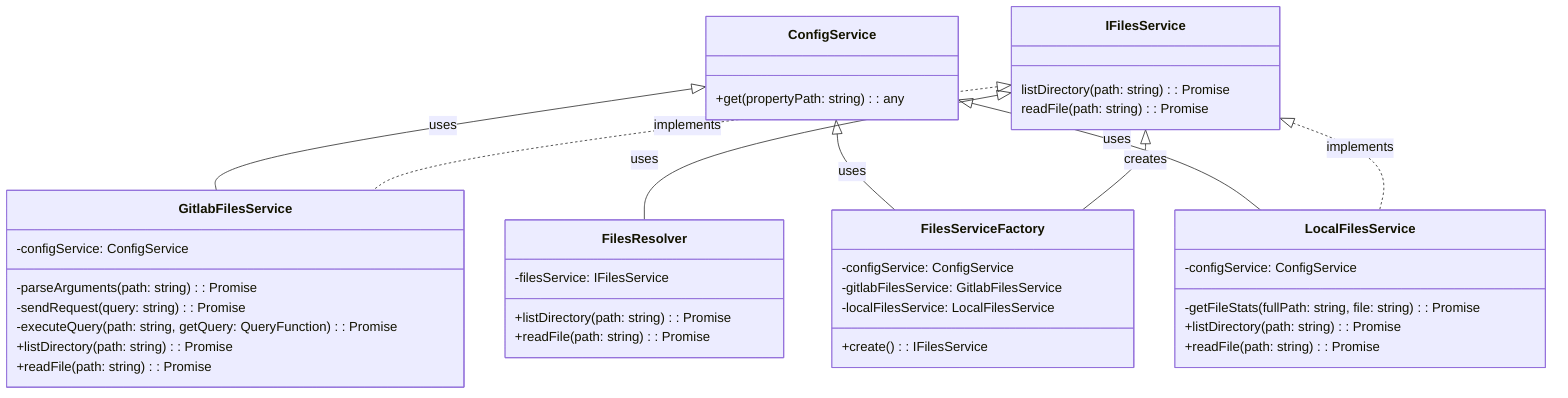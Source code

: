 classDiagram
    class FilesResolver {
    -filesService: IFilesService
    +listDirectory(path: string): Promise<Project>
    +readFile(path: string): Promise<Project>
    }

    class FilesServiceFactory {
    -configService: ConfigService
    -gitlabFilesService: GitlabFilesService
    -localFilesService: LocalFilesService
    +create(): IFilesService
    }

    class GitlabFilesService {
    -configService: ConfigService
    -parseArguments(path: string): Promise<domain: string; parsedPath: string>
    -sendRequest(query: string): Promise<Project>
    -executeQuery(path: string, getQuery: QueryFunction): Promise<Project>
    +listDirectory(path: string): Promise<Project>
    +readFile(path: string): Promise<Project>
    }

    class LocalFilesService {
    -configService: ConfigService
    -getFileStats(fullPath: string, file: string): Promise<Project>
    +listDirectory(path: string): Promise<Project>
    +readFile(path: string): Promise<Project>
    }

    class ConfigService {
    +get(propertyPath: string): any
    }

    class IFilesService{
    listDirectory(path: string): Promise<Project>
    readFile(path: string): Promise<Project>
    }

    IFilesService <|-- FilesResolver: uses
    IFilesService <|.. GitlabFilesService: implements
    IFilesService <|.. LocalFilesService: implements
    IFilesService <|-- FilesServiceFactory: creates
    ConfigService <|-- FilesServiceFactory: uses
    ConfigService <|-- GitlabFilesService: uses
    ConfigService <|-- LocalFilesService: uses